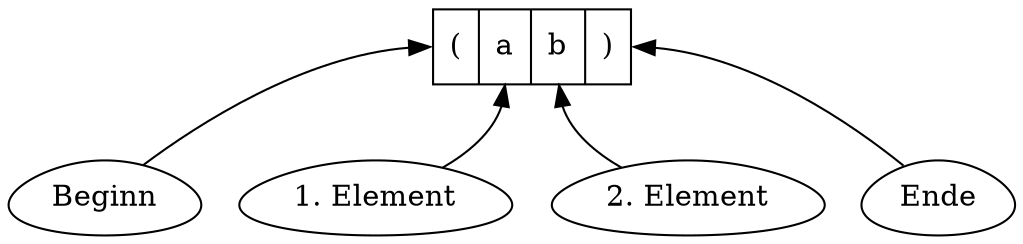 digraph G {
	node [shape=record];
	call [label="<f0> (|<f1> a|<f2> b|<f3> )"];
	node [shape=egg];
	edge [dir=back];
	call:f0 -> "Beginn";
	call:f1 -> "1. Element";
	call:f2 -> "2. Element";
	call:f3 -> "Ende";
}
